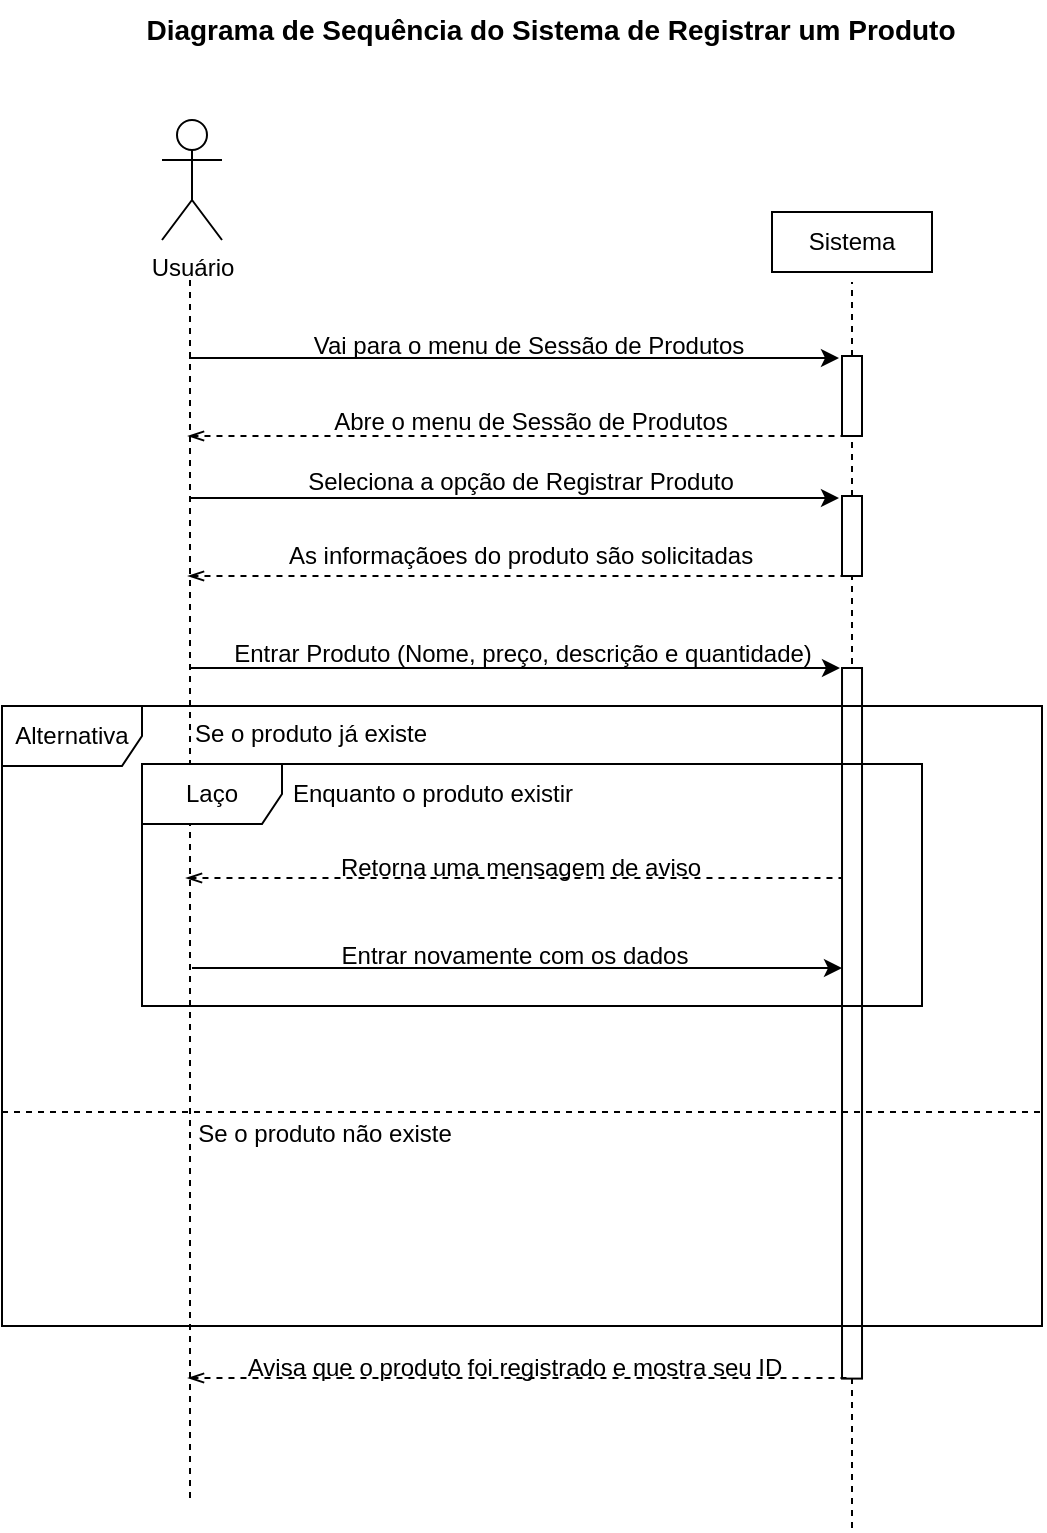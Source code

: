 <mxfile version="24.7.17">
  <diagram id="Dph-WKqFkl66xCKW0Mi4" name="Página-1">
    <mxGraphModel dx="1434" dy="844" grid="1" gridSize="10" guides="1" tooltips="1" connect="1" arrows="1" fold="1" page="1" pageScale="1" pageWidth="827" pageHeight="1169" math="0" shadow="0">
      <root>
        <mxCell id="0" />
        <mxCell id="1" parent="0" />
        <mxCell id="NyRInkevITMn1MQ5TwHw-1" value="Usuário" style="shape=umlActor;verticalLabelPosition=bottom;verticalAlign=top;html=1;outlineConnect=0;" parent="1" vertex="1">
          <mxGeometry x="210" y="91" width="30" height="60" as="geometry" />
        </mxCell>
        <mxCell id="NyRInkevITMn1MQ5TwHw-2" value="Sistema" style="rounded=0;whiteSpace=wrap;html=1;" parent="1" vertex="1">
          <mxGeometry x="515" y="137" width="80" height="30" as="geometry" />
        </mxCell>
        <mxCell id="NyRInkevITMn1MQ5TwHw-3" value="" style="endArrow=none;dashed=1;html=1;rounded=0;" parent="1" edge="1">
          <mxGeometry width="50" height="50" relative="1" as="geometry">
            <mxPoint x="224" y="780" as="sourcePoint" />
            <mxPoint x="224" y="171" as="targetPoint" />
          </mxGeometry>
        </mxCell>
        <mxCell id="NyRInkevITMn1MQ5TwHw-4" value="" style="endArrow=none;dashed=1;html=1;rounded=0;" parent="1" source="Tc6PJCGQQ1Yv_YsnGDqe-2" edge="1">
          <mxGeometry width="50" height="50" relative="1" as="geometry">
            <mxPoint x="555" y="732" as="sourcePoint" />
            <mxPoint x="555" y="172" as="targetPoint" />
          </mxGeometry>
        </mxCell>
        <mxCell id="NyRInkevITMn1MQ5TwHw-8" value="" style="endArrow=none;dashed=1;html=1;rounded=0;" parent="1" edge="1">
          <mxGeometry width="50" height="50" relative="1" as="geometry">
            <mxPoint x="555" y="795" as="sourcePoint" />
            <mxPoint x="555" y="349" as="targetPoint" />
          </mxGeometry>
        </mxCell>
        <mxCell id="NyRInkevITMn1MQ5TwHw-12" value="&lt;font style=&quot;font-size: 14px;&quot;&gt;Diagrama de Sequência do Sistema de Registrar um Produto&lt;/font&gt;" style="text;html=1;align=center;verticalAlign=middle;resizable=0;points=[];autosize=1;strokeColor=none;fillColor=none;fontStyle=1" parent="1" vertex="1">
          <mxGeometry x="204" y="31" width="400" height="30" as="geometry" />
        </mxCell>
        <mxCell id="NyRInkevITMn1MQ5TwHw-13" value="" style="endArrow=classic;html=1;rounded=0;" parent="1" edge="1">
          <mxGeometry width="50" height="50" relative="1" as="geometry">
            <mxPoint x="224" y="365" as="sourcePoint" />
            <mxPoint x="549" y="365" as="targetPoint" />
          </mxGeometry>
        </mxCell>
        <mxCell id="NyRInkevITMn1MQ5TwHw-14" value="Entrar Produto (Nome, preço, descrição e quantidade)" style="text;html=1;align=center;verticalAlign=middle;resizable=0;points=[];autosize=1;strokeColor=none;fillColor=none;" parent="1" vertex="1">
          <mxGeometry x="235" y="343" width="310" height="30" as="geometry" />
        </mxCell>
        <mxCell id="NyRInkevITMn1MQ5TwHw-15" value="" style="rounded=0;whiteSpace=wrap;html=1;rotation=90;" parent="1" vertex="1">
          <mxGeometry x="377.36" y="537.65" width="355.3" height="10" as="geometry" />
        </mxCell>
        <mxCell id="NyRInkevITMn1MQ5TwHw-16" value="Alternativa" style="shape=umlFrame;whiteSpace=wrap;html=1;pointerEvents=0;width=70;height=30;" parent="1" vertex="1">
          <mxGeometry x="130" y="384" width="520" height="310" as="geometry" />
        </mxCell>
        <mxCell id="NyRInkevITMn1MQ5TwHw-17" value="Se o produto já existe" style="text;html=1;align=center;verticalAlign=middle;resizable=0;points=[];autosize=1;strokeColor=none;fillColor=none;" parent="1" vertex="1">
          <mxGeometry x="214" y="383" width="140" height="30" as="geometry" />
        </mxCell>
        <mxCell id="NyRInkevITMn1MQ5TwHw-18" value="Laço" style="shape=umlFrame;whiteSpace=wrap;html=1;pointerEvents=0;width=70;height=30;" parent="1" vertex="1">
          <mxGeometry x="200" y="413" width="390" height="121" as="geometry" />
        </mxCell>
        <mxCell id="NyRInkevITMn1MQ5TwHw-19" value="Enquanto o produto existir" style="text;html=1;align=center;verticalAlign=middle;resizable=0;points=[];autosize=1;strokeColor=none;fillColor=none;" parent="1" vertex="1">
          <mxGeometry x="265" y="413" width="160" height="30" as="geometry" />
        </mxCell>
        <mxCell id="NyRInkevITMn1MQ5TwHw-20" value="" style="endArrow=none;dashed=1;html=1;rounded=0;endFill=0;startArrow=openThin;startFill=0;" parent="1" edge="1">
          <mxGeometry width="50" height="50" relative="1" as="geometry">
            <mxPoint x="222" y="470" as="sourcePoint" />
            <mxPoint x="550" y="470" as="targetPoint" />
          </mxGeometry>
        </mxCell>
        <mxCell id="NyRInkevITMn1MQ5TwHw-21" value="Retorna uma mensagem de aviso" style="text;html=1;align=center;verticalAlign=middle;resizable=0;points=[];autosize=1;strokeColor=none;fillColor=none;" parent="1" vertex="1">
          <mxGeometry x="289" y="450" width="200" height="30" as="geometry" />
        </mxCell>
        <mxCell id="NyRInkevITMn1MQ5TwHw-22" value="" style="endArrow=classic;html=1;rounded=0;" parent="1" edge="1">
          <mxGeometry width="50" height="50" relative="1" as="geometry">
            <mxPoint x="225" y="515" as="sourcePoint" />
            <mxPoint x="550" y="515" as="targetPoint" />
          </mxGeometry>
        </mxCell>
        <mxCell id="NyRInkevITMn1MQ5TwHw-23" value="Entrar novamente com os dados" style="text;html=1;align=center;verticalAlign=middle;resizable=0;points=[];autosize=1;strokeColor=none;fillColor=none;" parent="1" vertex="1">
          <mxGeometry x="286" y="494" width="200" height="30" as="geometry" />
        </mxCell>
        <mxCell id="NyRInkevITMn1MQ5TwHw-24" value="" style="endArrow=none;dashed=1;html=1;rounded=0;exitX=0;exitY=0.655;exitDx=0;exitDy=0;exitPerimeter=0;entryX=1;entryY=0.655;entryDx=0;entryDy=0;entryPerimeter=0;" parent="1" source="NyRInkevITMn1MQ5TwHw-16" target="NyRInkevITMn1MQ5TwHw-16" edge="1">
          <mxGeometry width="50" height="50" relative="1" as="geometry">
            <mxPoint x="390" y="584" as="sourcePoint" />
            <mxPoint x="440" y="534" as="targetPoint" />
          </mxGeometry>
        </mxCell>
        <mxCell id="NyRInkevITMn1MQ5TwHw-25" value="Se o produto não existe" style="text;html=1;align=center;verticalAlign=middle;resizable=0;points=[];autosize=1;strokeColor=none;fillColor=none;" parent="1" vertex="1">
          <mxGeometry x="216" y="583" width="150" height="30" as="geometry" />
        </mxCell>
        <mxCell id="NyRInkevITMn1MQ5TwHw-27" value="" style="endArrow=none;dashed=1;html=1;rounded=0;endFill=0;startArrow=openThin;startFill=0;" parent="1" edge="1">
          <mxGeometry width="50" height="50" relative="1" as="geometry">
            <mxPoint x="223" y="720" as="sourcePoint" />
            <mxPoint x="553" y="720" as="targetPoint" />
          </mxGeometry>
        </mxCell>
        <mxCell id="NyRInkevITMn1MQ5TwHw-28" value="Avisa que o produto foi registrado e mostra seu ID" style="text;html=1;align=center;verticalAlign=middle;resizable=0;points=[];autosize=1;strokeColor=none;fillColor=none;" parent="1" vertex="1">
          <mxGeometry x="241" y="700" width="290" height="30" as="geometry" />
        </mxCell>
        <mxCell id="Tc6PJCGQQ1Yv_YsnGDqe-1" value="" style="endArrow=classic;html=1;rounded=0;" edge="1" parent="1">
          <mxGeometry width="50" height="50" relative="1" as="geometry">
            <mxPoint x="223.5" y="210" as="sourcePoint" />
            <mxPoint x="548.5" y="210" as="targetPoint" />
          </mxGeometry>
        </mxCell>
        <mxCell id="Tc6PJCGQQ1Yv_YsnGDqe-3" value="" style="endArrow=none;dashed=1;html=1;rounded=0;" edge="1" parent="1" target="Tc6PJCGQQ1Yv_YsnGDqe-2">
          <mxGeometry width="50" height="50" relative="1" as="geometry">
            <mxPoint x="555" y="351" as="sourcePoint" />
            <mxPoint x="555" y="172" as="targetPoint" />
          </mxGeometry>
        </mxCell>
        <mxCell id="Tc6PJCGQQ1Yv_YsnGDqe-2" value="" style="rounded=0;whiteSpace=wrap;html=1;rotation=90;" vertex="1" parent="1">
          <mxGeometry x="535" y="224" width="40" height="10" as="geometry" />
        </mxCell>
        <mxCell id="Tc6PJCGQQ1Yv_YsnGDqe-4" value="" style="endArrow=none;dashed=1;html=1;rounded=0;endFill=0;startArrow=openThin;startFill=0;" edge="1" parent="1">
          <mxGeometry width="50" height="50" relative="1" as="geometry">
            <mxPoint x="223" y="249" as="sourcePoint" />
            <mxPoint x="553" y="249" as="targetPoint" />
          </mxGeometry>
        </mxCell>
        <mxCell id="Tc6PJCGQQ1Yv_YsnGDqe-5" value="Vai para o menu de Sessão de Produtos" style="text;html=1;align=center;verticalAlign=middle;resizable=0;points=[];autosize=1;strokeColor=none;fillColor=none;" vertex="1" parent="1">
          <mxGeometry x="273" y="189" width="240" height="30" as="geometry" />
        </mxCell>
        <mxCell id="Tc6PJCGQQ1Yv_YsnGDqe-6" value="Abre o menu de Sessão de Produtos" style="text;html=1;align=center;verticalAlign=middle;resizable=0;points=[];autosize=1;strokeColor=none;fillColor=none;" vertex="1" parent="1">
          <mxGeometry x="284" y="227" width="220" height="30" as="geometry" />
        </mxCell>
        <mxCell id="Tc6PJCGQQ1Yv_YsnGDqe-7" value="" style="endArrow=classic;html=1;rounded=0;" edge="1" parent="1">
          <mxGeometry width="50" height="50" relative="1" as="geometry">
            <mxPoint x="223.5" y="280" as="sourcePoint" />
            <mxPoint x="548.5" y="280" as="targetPoint" />
          </mxGeometry>
        </mxCell>
        <mxCell id="Tc6PJCGQQ1Yv_YsnGDqe-8" value="" style="rounded=0;whiteSpace=wrap;html=1;rotation=90;" vertex="1" parent="1">
          <mxGeometry x="535" y="294" width="40" height="10" as="geometry" />
        </mxCell>
        <mxCell id="Tc6PJCGQQ1Yv_YsnGDqe-9" value="" style="endArrow=none;dashed=1;html=1;rounded=0;endFill=0;startArrow=openThin;startFill=0;" edge="1" parent="1">
          <mxGeometry width="50" height="50" relative="1" as="geometry">
            <mxPoint x="223" y="319" as="sourcePoint" />
            <mxPoint x="553" y="319" as="targetPoint" />
          </mxGeometry>
        </mxCell>
        <mxCell id="Tc6PJCGQQ1Yv_YsnGDqe-10" value="As informaçãoes do produto são solicitadas" style="text;html=1;align=center;verticalAlign=middle;resizable=0;points=[];autosize=1;strokeColor=none;fillColor=none;" vertex="1" parent="1">
          <mxGeometry x="259" y="294" width="260" height="30" as="geometry" />
        </mxCell>
        <mxCell id="Tc6PJCGQQ1Yv_YsnGDqe-11" value="Seleciona a opção de Registrar Produto" style="text;html=1;align=center;verticalAlign=middle;resizable=0;points=[];autosize=1;strokeColor=none;fillColor=none;" vertex="1" parent="1">
          <mxGeometry x="269" y="257" width="240" height="30" as="geometry" />
        </mxCell>
      </root>
    </mxGraphModel>
  </diagram>
</mxfile>
